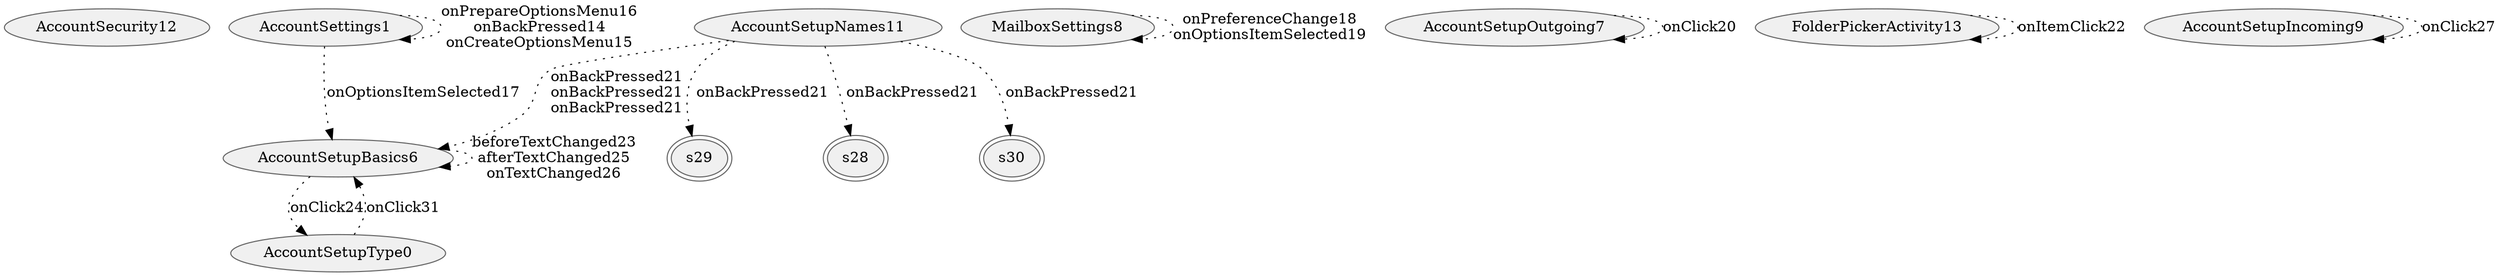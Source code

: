 digraph {
fontname="Helvetica";
node[style="filled,solid", colorscheme=greys3, fillcolor=1, color=3];
AccountSecurity12;
AccountSettings1;
MailboxSettings8;
AccountSetupOutgoing7;
AccountSetupNames11;
FolderPickerActivity13;
AccountSetupBasics6;
s29[peripheries=2];
s28[peripheries=2];
AccountSetupIncoming9;
s30[peripheries=2];
AccountSetupType0;
AccountSettings1 -> AccountSettings1[label="onPrepareOptionsMenu16
onBackPressed14
onCreateOptionsMenu15",style=dotted];
AccountSettings1 -> AccountSetupBasics6[label="onOptionsItemSelected17",style=dotted];
MailboxSettings8 -> MailboxSettings8[label="onPreferenceChange18
onOptionsItemSelected19",style=dotted];
AccountSetupOutgoing7 -> AccountSetupOutgoing7[label="onClick20",style=dotted];
AccountSetupNames11 -> AccountSetupBasics6[label="onBackPressed21
onBackPressed21
onBackPressed21",style=dotted];
AccountSetupNames11 -> s28[label="onBackPressed21",style=dotted];
AccountSetupNames11 -> s29[label="onBackPressed21",style=dotted];
AccountSetupNames11 -> s30[label="onBackPressed21",style=dotted];
FolderPickerActivity13 -> FolderPickerActivity13[label="onItemClick22",style=dotted];
AccountSetupBasics6 -> AccountSetupBasics6[label="beforeTextChanged23
afterTextChanged25
onTextChanged26",style=dotted];
AccountSetupBasics6 -> AccountSetupType0[label="onClick24",style=dotted];
AccountSetupIncoming9 -> AccountSetupIncoming9[label="onClick27",style=dotted];
AccountSetupType0 -> AccountSetupBasics6[label="onClick31",style=dotted];
}